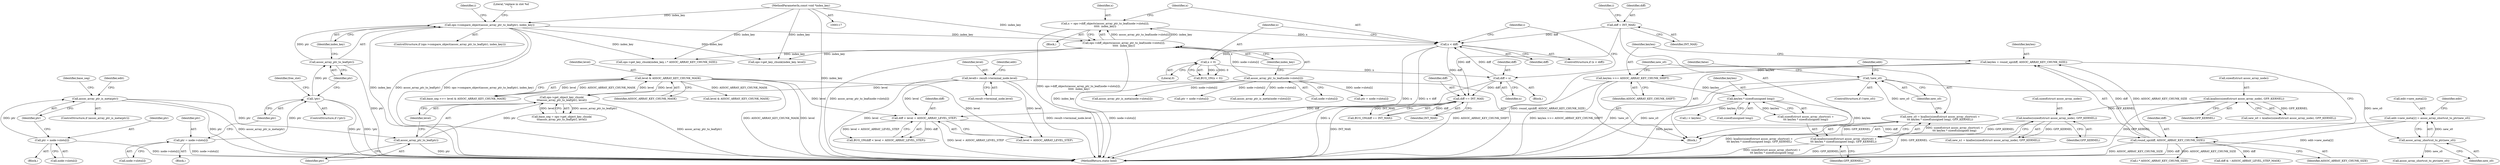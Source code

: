 digraph "0_linux_8d4a2ec1e0b41b0cf9a0c5cd4511da7f8e4f3de2@array" {
"1001070" [label="(Call,edit->new_meta[2] = assoc_array_shortcut_to_ptr(new_s0))"];
"1001076" [label="(Call,assoc_array_shortcut_to_ptr(new_s0))"];
"1001066" [label="(Call,!new_s0)"];
"1001054" [label="(Call,new_s0 = kzalloc(sizeof(struct assoc_array_shortcut) +\n\t\t\t keylen * sizeof(unsigned long), GFP_KERNEL))"];
"1001056" [label="(Call,kzalloc(sizeof(struct assoc_array_shortcut) +\n\t\t\t keylen * sizeof(unsigned long), GFP_KERNEL))"];
"1001060" [label="(Call,keylen * sizeof(unsigned long))"];
"1001051" [label="(Call,keylen >>= ASSOC_ARRAY_KEY_CHUNK_SHIFT)"];
"1001046" [label="(Call,keylen = round_up(diff, ASSOC_ARRAY_KEY_CHUNK_SIZE))"];
"1001048" [label="(Call,round_up(diff, ASSOC_ARRAY_KEY_CHUNK_SIZE))"];
"1001041" [label="(Call,diff < level + ASSOC_ARRAY_LEVEL_STEP)"];
"1001037" [label="(Call,diff == INT_MAX)"];
"1001025" [label="(Call,x < diff)"];
"1001014" [label="(Call,x = ops->diff_objects(assoc_array_ptr_to_leaf(node->slots[i]),\n\t\t\t\t\t  index_key))"];
"1001016" [label="(Call,ops->diff_objects(assoc_array_ptr_to_leaf(node->slots[i]),\n\t\t\t\t\t  index_key))"];
"1001017" [label="(Call,assoc_array_ptr_to_leaf(node->slots[i]))"];
"1000200" [label="(Call,ops->compare_object(assoc_array_ptr_to_leaf(ptr), index_key))"];
"1000201" [label="(Call,assoc_array_ptr_to_leaf(ptr))"];
"1000192" [label="(Call,!ptr)"];
"1000184" [label="(Call,ptr = node->slots[i])"];
"1000120" [label="(MethodParameterIn,const void *index_key)"];
"1001000" [label="(Call,diff = INT_MAX)"];
"1001033" [label="(Call,diff = x)"];
"1001030" [label="(Call,x < 0)"];
"1000343" [label="(Call,level & ASSOC_ARRAY_KEY_CHUNK_MASK)"];
"1000337" [label="(Call,ops->get_object_key_chunk(\n\t\t\tassoc_array_ptr_to_leaf(ptr), level))"];
"1000338" [label="(Call,assoc_array_ptr_to_leaf(ptr))"];
"1000321" [label="(Call,assoc_array_ptr_is_meta(ptr))"];
"1000313" [label="(Call,ptr = node->slots[i])"];
"1000149" [label="(Call,level\t= result->terminal_node.level)"];
"1000281" [label="(Call,kzalloc(sizeof(struct assoc_array_node), GFP_KERNEL))"];
"1000262" [label="(Call,kzalloc(sizeof(struct assoc_array_node), GFP_KERNEL))"];
"1001015" [label="(Identifier,x)"];
"1001002" [label="(Identifier,INT_MAX)"];
"1001005" [label="(Identifier,i)"];
"1001036" [label="(Call,BUG_ON(diff == INT_MAX))"];
"1000321" [label="(Call,assoc_array_ptr_is_meta(ptr))"];
"1000201" [label="(Call,assoc_array_ptr_to_leaf(ptr))"];
"1001039" [label="(Identifier,INT_MAX)"];
"1000149" [label="(Call,level\t= result->terminal_node.level)"];
"1000337" [label="(Call,ops->get_object_key_chunk(\n\t\t\tassoc_array_ptr_to_leaf(ptr), level))"];
"1001070" [label="(Call,edit->new_meta[2] = assoc_array_shortcut_to_ptr(new_s0))"];
"1000206" [label="(Literal,\"replace in slot %d\n\")"];
"1000182" [label="(Identifier,i)"];
"1001060" [label="(Call,keylen * sizeof(unsigned long))"];
"1001052" [label="(Identifier,keylen)"];
"1000343" [label="(Call,level & ASSOC_ARRAY_KEY_CHUNK_MASK)"];
"1000312" [label="(Block,)"];
"1000262" [label="(Call,kzalloc(sizeof(struct assoc_array_node), GFP_KERNEL))"];
"1001016" [label="(Call,ops->diff_objects(assoc_array_ptr_to_leaf(node->slots[i]),\n\t\t\t\t\t  index_key))"];
"1001163" [label="(Call,ops->get_key_chunk(index_key, i * ASSOC_ARRAY_KEY_CHUNK_SIZE))"];
"1000344" [label="(Identifier,level)"];
"1000313" [label="(Call,ptr = node->slots[i])"];
"1001065" [label="(ControlStructure,if (!new_s0))"];
"1001086" [label="(Call,assoc_array_shortcut_to_ptr(new_s0))"];
"1001053" [label="(Identifier,ASSOC_ARRAY_KEY_CHUNK_SHIFT)"];
"1000199" [label="(ControlStructure,if (ops->compare_object(assoc_array_ptr_to_leaf(ptr), index_key)))"];
"1001012" [label="(Block,)"];
"1001172" [label="(Call,level & ASSOC_ARRAY_KEY_CHUNK_MASK)"];
"1000320" [label="(ControlStructure,if (assoc_array_ptr_is_meta(ptr)))"];
"1001023" [label="(Identifier,index_key)"];
"1001055" [label="(Identifier,new_s0)"];
"1001046" [label="(Call,keylen = round_up(diff, ASSOC_ARRAY_KEY_CHUNK_SIZE))"];
"1000159" [label="(Identifier,edit)"];
"1000183" [label="(Block,)"];
"1000184" [label="(Call,ptr = node->slots[i])"];
"1001001" [label="(Identifier,diff)"];
"1001038" [label="(Identifier,diff)"];
"1001042" [label="(Identifier,diff)"];
"1000338" [label="(Call,assoc_array_ptr_to_leaf(ptr))"];
"1001035" [label="(Identifier,x)"];
"1001018" [label="(Call,node->slots[i])"];
"1001066" [label="(Call,!new_s0)"];
"1001017" [label="(Call,assoc_array_ptr_to_leaf(node->slots[i]))"];
"1001031" [label="(Identifier,x)"];
"1000282" [label="(Call,sizeof(struct assoc_array_node))"];
"1000203" [label="(Identifier,index_key)"];
"1000196" [label="(Identifier,free_slot)"];
"1001064" [label="(Identifier,GFP_KERNEL)"];
"1001069" [label="(Identifier,false)"];
"1001073" [label="(Identifier,edit)"];
"1001056" [label="(Call,kzalloc(sizeof(struct assoc_array_shortcut) +\n\t\t\t keylen * sizeof(unsigned long), GFP_KERNEL))"];
"1000265" [label="(Identifier,GFP_KERNEL)"];
"1000339" [label="(Identifier,ptr)"];
"1001029" [label="(Call,BUG_ON(x < 0))"];
"1001061" [label="(Identifier,keylen)"];
"1001071" [label="(Call,edit->new_meta[2])"];
"1001034" [label="(Identifier,diff)"];
"1001011" [label="(Identifier,i)"];
"1001248" [label="(MethodReturn,static bool)"];
"1001025" [label="(Call,x < diff)"];
"1000185" [label="(Identifier,ptr)"];
"1001230" [label="(Call,ops->get_key_chunk(index_key, level))"];
"1001077" [label="(Identifier,new_s0)"];
"1001037" [label="(Call,diff == INT_MAX)"];
"1000345" [label="(Identifier,ASSOC_ARRAY_KEY_CHUNK_MASK)"];
"1000314" [label="(Identifier,ptr)"];
"1001030" [label="(Call,x < 0)"];
"1001054" [label="(Call,new_s0 = kzalloc(sizeof(struct assoc_array_shortcut) +\n\t\t\t keylen * sizeof(unsigned long), GFP_KERNEL))"];
"1001201" [label="(Call,ptr = node->slots[i])"];
"1000193" [label="(Identifier,ptr)"];
"1000335" [label="(Call,base_seg = ops->get_object_key_chunk(\n\t\t\tassoc_array_ptr_to_leaf(ptr), level))"];
"1000336" [label="(Identifier,base_seg)"];
"1000263" [label="(Call,sizeof(struct assoc_array_node))"];
"1000279" [label="(Call,new_n1 = kzalloc(sizeof(struct assoc_array_node), GFP_KERNEL))"];
"1001082" [label="(Identifier,edit)"];
"1000281" [label="(Call,kzalloc(sizeof(struct assoc_array_node), GFP_KERNEL))"];
"1000200" [label="(Call,ops->compare_object(assoc_array_ptr_to_leaf(ptr), index_key))"];
"1000120" [label="(MethodParameterIn,const void *index_key)"];
"1000315" [label="(Call,node->slots[i])"];
"1001067" [label="(Identifier,new_s0)"];
"1001062" [label="(Call,sizeof(unsigned long))"];
"1001137" [label="(Call,diff & ~ASSOC_ARRAY_LEVEL_STEP_MASK)"];
"1000602" [label="(Call,assoc_array_ptr_is_meta(node->slots[i]))"];
"1000341" [label="(Call,base_seg >>= level & ASSOC_ARRAY_KEY_CHUNK_MASK)"];
"1000744" [label="(Call,ptr = node->slots[i])"];
"1001152" [label="(Call,i < keylen)"];
"1001027" [label="(Identifier,diff)"];
"1000543" [label="(Call,assoc_array_ptr_is_meta(node->slots[i]))"];
"1000192" [label="(Call,!ptr)"];
"1001049" [label="(Identifier,diff)"];
"1001000" [label="(Call,diff = INT_MAX)"];
"1001050" [label="(Identifier,ASSOC_ARRAY_KEY_CHUNK_SIZE)"];
"1001026" [label="(Identifier,x)"];
"1000260" [label="(Call,new_n0 = kzalloc(sizeof(struct assoc_array_node), GFP_KERNEL))"];
"1001048" [label="(Call,round_up(diff, ASSOC_ARRAY_KEY_CHUNK_SIZE))"];
"1001051" [label="(Call,keylen >>= ASSOC_ARRAY_KEY_CHUNK_SHIFT)"];
"1001040" [label="(Call,BUG_ON(diff < level + ASSOC_ARRAY_LEVEL_STEP))"];
"1001028" [label="(Block,)"];
"1001032" [label="(Literal,0)"];
"1001047" [label="(Identifier,keylen)"];
"1000186" [label="(Call,node->slots[i])"];
"1001057" [label="(Call,sizeof(struct assoc_array_shortcut) +\n\t\t\t keylen * sizeof(unsigned long))"];
"1001041" [label="(Call,diff < level + ASSOC_ARRAY_LEVEL_STEP)"];
"1001014" [label="(Call,x = ops->diff_objects(assoc_array_ptr_to_leaf(node->slots[i]),\n\t\t\t\t\t  index_key))"];
"1000340" [label="(Identifier,level)"];
"1001024" [label="(ControlStructure,if (x < diff))"];
"1001043" [label="(Call,level + ASSOC_ARRAY_LEVEL_STEP)"];
"1000202" [label="(Identifier,ptr)"];
"1000322" [label="(Identifier,ptr)"];
"1001033" [label="(Call,diff = x)"];
"1000122" [label="(Block,)"];
"1000284" [label="(Identifier,GFP_KERNEL)"];
"1000151" [label="(Call,result->terminal_node.level)"];
"1001165" [label="(Call,i * ASSOC_ARRAY_KEY_CHUNK_SIZE)"];
"1000327" [label="(Identifier,edit)"];
"1000150" [label="(Identifier,level)"];
"1000191" [label="(ControlStructure,if (!ptr))"];
"1001076" [label="(Call,assoc_array_shortcut_to_ptr(new_s0))"];
"1001070" -> "1000122"  [label="AST: "];
"1001070" -> "1001076"  [label="CFG: "];
"1001071" -> "1001070"  [label="AST: "];
"1001076" -> "1001070"  [label="AST: "];
"1001082" -> "1001070"  [label="CFG: "];
"1001070" -> "1001248"  [label="DDG: edit->new_meta[2]"];
"1001076" -> "1001070"  [label="DDG: new_s0"];
"1001076" -> "1001077"  [label="CFG: "];
"1001077" -> "1001076"  [label="AST: "];
"1001066" -> "1001076"  [label="DDG: new_s0"];
"1001076" -> "1001086"  [label="DDG: new_s0"];
"1001066" -> "1001065"  [label="AST: "];
"1001066" -> "1001067"  [label="CFG: "];
"1001067" -> "1001066"  [label="AST: "];
"1001069" -> "1001066"  [label="CFG: "];
"1001073" -> "1001066"  [label="CFG: "];
"1001066" -> "1001248"  [label="DDG: !new_s0"];
"1001066" -> "1001248"  [label="DDG: new_s0"];
"1001054" -> "1001066"  [label="DDG: new_s0"];
"1001054" -> "1000122"  [label="AST: "];
"1001054" -> "1001056"  [label="CFG: "];
"1001055" -> "1001054"  [label="AST: "];
"1001056" -> "1001054"  [label="AST: "];
"1001067" -> "1001054"  [label="CFG: "];
"1001054" -> "1001248"  [label="DDG: kzalloc(sizeof(struct assoc_array_shortcut) +\n\t\t\t keylen * sizeof(unsigned long), GFP_KERNEL)"];
"1001056" -> "1001054"  [label="DDG: sizeof(struct assoc_array_shortcut) +\n\t\t\t keylen * sizeof(unsigned long)"];
"1001056" -> "1001054"  [label="DDG: GFP_KERNEL"];
"1001056" -> "1001064"  [label="CFG: "];
"1001057" -> "1001056"  [label="AST: "];
"1001064" -> "1001056"  [label="AST: "];
"1001056" -> "1001248"  [label="DDG: sizeof(struct assoc_array_shortcut) +\n\t\t\t keylen * sizeof(unsigned long)"];
"1001056" -> "1001248"  [label="DDG: GFP_KERNEL"];
"1001060" -> "1001056"  [label="DDG: keylen"];
"1000281" -> "1001056"  [label="DDG: GFP_KERNEL"];
"1001060" -> "1001057"  [label="AST: "];
"1001060" -> "1001062"  [label="CFG: "];
"1001061" -> "1001060"  [label="AST: "];
"1001062" -> "1001060"  [label="AST: "];
"1001057" -> "1001060"  [label="CFG: "];
"1001060" -> "1001248"  [label="DDG: keylen"];
"1001060" -> "1001057"  [label="DDG: keylen"];
"1001051" -> "1001060"  [label="DDG: keylen"];
"1001060" -> "1001152"  [label="DDG: keylen"];
"1001051" -> "1000122"  [label="AST: "];
"1001051" -> "1001053"  [label="CFG: "];
"1001052" -> "1001051"  [label="AST: "];
"1001053" -> "1001051"  [label="AST: "];
"1001055" -> "1001051"  [label="CFG: "];
"1001051" -> "1001248"  [label="DDG: keylen >>= ASSOC_ARRAY_KEY_CHUNK_SHIFT"];
"1001051" -> "1001248"  [label="DDG: ASSOC_ARRAY_KEY_CHUNK_SHIFT"];
"1001046" -> "1001051"  [label="DDG: keylen"];
"1001046" -> "1000122"  [label="AST: "];
"1001046" -> "1001048"  [label="CFG: "];
"1001047" -> "1001046"  [label="AST: "];
"1001048" -> "1001046"  [label="AST: "];
"1001052" -> "1001046"  [label="CFG: "];
"1001046" -> "1001248"  [label="DDG: round_up(diff, ASSOC_ARRAY_KEY_CHUNK_SIZE)"];
"1001048" -> "1001046"  [label="DDG: diff"];
"1001048" -> "1001046"  [label="DDG: ASSOC_ARRAY_KEY_CHUNK_SIZE"];
"1001048" -> "1001050"  [label="CFG: "];
"1001049" -> "1001048"  [label="AST: "];
"1001050" -> "1001048"  [label="AST: "];
"1001048" -> "1001248"  [label="DDG: diff"];
"1001048" -> "1001248"  [label="DDG: ASSOC_ARRAY_KEY_CHUNK_SIZE"];
"1001041" -> "1001048"  [label="DDG: diff"];
"1001048" -> "1001137"  [label="DDG: diff"];
"1001048" -> "1001165"  [label="DDG: ASSOC_ARRAY_KEY_CHUNK_SIZE"];
"1001041" -> "1001040"  [label="AST: "];
"1001041" -> "1001043"  [label="CFG: "];
"1001042" -> "1001041"  [label="AST: "];
"1001043" -> "1001041"  [label="AST: "];
"1001040" -> "1001041"  [label="CFG: "];
"1001041" -> "1001248"  [label="DDG: level + ASSOC_ARRAY_LEVEL_STEP"];
"1001041" -> "1001040"  [label="DDG: diff"];
"1001041" -> "1001040"  [label="DDG: level + ASSOC_ARRAY_LEVEL_STEP"];
"1001037" -> "1001041"  [label="DDG: diff"];
"1000343" -> "1001041"  [label="DDG: level"];
"1000149" -> "1001041"  [label="DDG: level"];
"1001037" -> "1001036"  [label="AST: "];
"1001037" -> "1001039"  [label="CFG: "];
"1001038" -> "1001037"  [label="AST: "];
"1001039" -> "1001037"  [label="AST: "];
"1001036" -> "1001037"  [label="CFG: "];
"1001037" -> "1001248"  [label="DDG: INT_MAX"];
"1001037" -> "1001036"  [label="DDG: diff"];
"1001037" -> "1001036"  [label="DDG: INT_MAX"];
"1001025" -> "1001037"  [label="DDG: diff"];
"1001000" -> "1001037"  [label="DDG: diff"];
"1001033" -> "1001037"  [label="DDG: diff"];
"1001025" -> "1001024"  [label="AST: "];
"1001025" -> "1001027"  [label="CFG: "];
"1001026" -> "1001025"  [label="AST: "];
"1001027" -> "1001025"  [label="AST: "];
"1001031" -> "1001025"  [label="CFG: "];
"1001011" -> "1001025"  [label="CFG: "];
"1001025" -> "1001248"  [label="DDG: x"];
"1001025" -> "1001248"  [label="DDG: x < diff"];
"1001014" -> "1001025"  [label="DDG: x"];
"1001000" -> "1001025"  [label="DDG: diff"];
"1001033" -> "1001025"  [label="DDG: diff"];
"1001025" -> "1001030"  [label="DDG: x"];
"1001014" -> "1001012"  [label="AST: "];
"1001014" -> "1001016"  [label="CFG: "];
"1001015" -> "1001014"  [label="AST: "];
"1001016" -> "1001014"  [label="AST: "];
"1001026" -> "1001014"  [label="CFG: "];
"1001014" -> "1001248"  [label="DDG: ops->diff_objects(assoc_array_ptr_to_leaf(node->slots[i]),\n\t\t\t\t\t  index_key)"];
"1001016" -> "1001014"  [label="DDG: assoc_array_ptr_to_leaf(node->slots[i])"];
"1001016" -> "1001014"  [label="DDG: index_key"];
"1001016" -> "1001023"  [label="CFG: "];
"1001017" -> "1001016"  [label="AST: "];
"1001023" -> "1001016"  [label="AST: "];
"1001016" -> "1001248"  [label="DDG: index_key"];
"1001016" -> "1001248"  [label="DDG: assoc_array_ptr_to_leaf(node->slots[i])"];
"1001017" -> "1001016"  [label="DDG: node->slots[i]"];
"1000200" -> "1001016"  [label="DDG: index_key"];
"1000120" -> "1001016"  [label="DDG: index_key"];
"1001016" -> "1001163"  [label="DDG: index_key"];
"1001016" -> "1001230"  [label="DDG: index_key"];
"1001017" -> "1001018"  [label="CFG: "];
"1001018" -> "1001017"  [label="AST: "];
"1001023" -> "1001017"  [label="CFG: "];
"1001017" -> "1001248"  [label="DDG: node->slots[i]"];
"1001017" -> "1000543"  [label="DDG: node->slots[i]"];
"1001017" -> "1000602"  [label="DDG: node->slots[i]"];
"1001017" -> "1000744"  [label="DDG: node->slots[i]"];
"1001017" -> "1001201"  [label="DDG: node->slots[i]"];
"1000200" -> "1000199"  [label="AST: "];
"1000200" -> "1000203"  [label="CFG: "];
"1000201" -> "1000200"  [label="AST: "];
"1000203" -> "1000200"  [label="AST: "];
"1000206" -> "1000200"  [label="CFG: "];
"1000182" -> "1000200"  [label="CFG: "];
"1000200" -> "1001248"  [label="DDG: assoc_array_ptr_to_leaf(ptr)"];
"1000200" -> "1001248"  [label="DDG: ops->compare_object(assoc_array_ptr_to_leaf(ptr), index_key)"];
"1000200" -> "1001248"  [label="DDG: index_key"];
"1000201" -> "1000200"  [label="DDG: ptr"];
"1000120" -> "1000200"  [label="DDG: index_key"];
"1000200" -> "1001163"  [label="DDG: index_key"];
"1000200" -> "1001230"  [label="DDG: index_key"];
"1000201" -> "1000202"  [label="CFG: "];
"1000202" -> "1000201"  [label="AST: "];
"1000203" -> "1000201"  [label="CFG: "];
"1000201" -> "1001248"  [label="DDG: ptr"];
"1000192" -> "1000201"  [label="DDG: ptr"];
"1000192" -> "1000191"  [label="AST: "];
"1000192" -> "1000193"  [label="CFG: "];
"1000193" -> "1000192"  [label="AST: "];
"1000196" -> "1000192"  [label="CFG: "];
"1000202" -> "1000192"  [label="CFG: "];
"1000192" -> "1001248"  [label="DDG: ptr"];
"1000192" -> "1001248"  [label="DDG: !ptr"];
"1000184" -> "1000192"  [label="DDG: ptr"];
"1000184" -> "1000183"  [label="AST: "];
"1000184" -> "1000186"  [label="CFG: "];
"1000185" -> "1000184"  [label="AST: "];
"1000186" -> "1000184"  [label="AST: "];
"1000193" -> "1000184"  [label="CFG: "];
"1000184" -> "1001248"  [label="DDG: node->slots[i]"];
"1000120" -> "1000117"  [label="AST: "];
"1000120" -> "1001248"  [label="DDG: index_key"];
"1000120" -> "1001163"  [label="DDG: index_key"];
"1000120" -> "1001230"  [label="DDG: index_key"];
"1001000" -> "1000122"  [label="AST: "];
"1001000" -> "1001002"  [label="CFG: "];
"1001001" -> "1001000"  [label="AST: "];
"1001002" -> "1001000"  [label="AST: "];
"1001005" -> "1001000"  [label="CFG: "];
"1001033" -> "1001028"  [label="AST: "];
"1001033" -> "1001035"  [label="CFG: "];
"1001034" -> "1001033"  [label="AST: "];
"1001035" -> "1001033"  [label="AST: "];
"1001011" -> "1001033"  [label="CFG: "];
"1001033" -> "1001248"  [label="DDG: x"];
"1001030" -> "1001033"  [label="DDG: x"];
"1001030" -> "1001029"  [label="AST: "];
"1001030" -> "1001032"  [label="CFG: "];
"1001031" -> "1001030"  [label="AST: "];
"1001032" -> "1001030"  [label="AST: "];
"1001029" -> "1001030"  [label="CFG: "];
"1001030" -> "1001029"  [label="DDG: x"];
"1001030" -> "1001029"  [label="DDG: 0"];
"1000343" -> "1000341"  [label="AST: "];
"1000343" -> "1000345"  [label="CFG: "];
"1000344" -> "1000343"  [label="AST: "];
"1000345" -> "1000343"  [label="AST: "];
"1000341" -> "1000343"  [label="CFG: "];
"1000343" -> "1001248"  [label="DDG: level"];
"1000343" -> "1001248"  [label="DDG: ASSOC_ARRAY_KEY_CHUNK_MASK"];
"1000343" -> "1000337"  [label="DDG: level"];
"1000343" -> "1000341"  [label="DDG: level"];
"1000343" -> "1000341"  [label="DDG: ASSOC_ARRAY_KEY_CHUNK_MASK"];
"1000337" -> "1000343"  [label="DDG: level"];
"1000343" -> "1001043"  [label="DDG: level"];
"1000343" -> "1001172"  [label="DDG: ASSOC_ARRAY_KEY_CHUNK_MASK"];
"1000337" -> "1000335"  [label="AST: "];
"1000337" -> "1000340"  [label="CFG: "];
"1000338" -> "1000337"  [label="AST: "];
"1000340" -> "1000337"  [label="AST: "];
"1000335" -> "1000337"  [label="CFG: "];
"1000337" -> "1001248"  [label="DDG: assoc_array_ptr_to_leaf(ptr)"];
"1000337" -> "1000335"  [label="DDG: assoc_array_ptr_to_leaf(ptr)"];
"1000337" -> "1000335"  [label="DDG: level"];
"1000338" -> "1000337"  [label="DDG: ptr"];
"1000149" -> "1000337"  [label="DDG: level"];
"1000338" -> "1000339"  [label="CFG: "];
"1000339" -> "1000338"  [label="AST: "];
"1000340" -> "1000338"  [label="CFG: "];
"1000338" -> "1001248"  [label="DDG: ptr"];
"1000321" -> "1000338"  [label="DDG: ptr"];
"1000321" -> "1000320"  [label="AST: "];
"1000321" -> "1000322"  [label="CFG: "];
"1000322" -> "1000321"  [label="AST: "];
"1000327" -> "1000321"  [label="CFG: "];
"1000336" -> "1000321"  [label="CFG: "];
"1000321" -> "1001248"  [label="DDG: ptr"];
"1000321" -> "1001248"  [label="DDG: assoc_array_ptr_is_meta(ptr)"];
"1000313" -> "1000321"  [label="DDG: ptr"];
"1000313" -> "1000312"  [label="AST: "];
"1000313" -> "1000315"  [label="CFG: "];
"1000314" -> "1000313"  [label="AST: "];
"1000315" -> "1000313"  [label="AST: "];
"1000322" -> "1000313"  [label="CFG: "];
"1000313" -> "1001248"  [label="DDG: node->slots[i]"];
"1000149" -> "1000122"  [label="AST: "];
"1000149" -> "1000151"  [label="CFG: "];
"1000150" -> "1000149"  [label="AST: "];
"1000151" -> "1000149"  [label="AST: "];
"1000159" -> "1000149"  [label="CFG: "];
"1000149" -> "1001248"  [label="DDG: result->terminal_node.level"];
"1000149" -> "1001248"  [label="DDG: level"];
"1000149" -> "1001043"  [label="DDG: level"];
"1000281" -> "1000279"  [label="AST: "];
"1000281" -> "1000284"  [label="CFG: "];
"1000282" -> "1000281"  [label="AST: "];
"1000284" -> "1000281"  [label="AST: "];
"1000279" -> "1000281"  [label="CFG: "];
"1000281" -> "1001248"  [label="DDG: GFP_KERNEL"];
"1000281" -> "1000279"  [label="DDG: GFP_KERNEL"];
"1000262" -> "1000281"  [label="DDG: GFP_KERNEL"];
"1000262" -> "1000260"  [label="AST: "];
"1000262" -> "1000265"  [label="CFG: "];
"1000263" -> "1000262"  [label="AST: "];
"1000265" -> "1000262"  [label="AST: "];
"1000260" -> "1000262"  [label="CFG: "];
"1000262" -> "1001248"  [label="DDG: GFP_KERNEL"];
"1000262" -> "1000260"  [label="DDG: GFP_KERNEL"];
}
